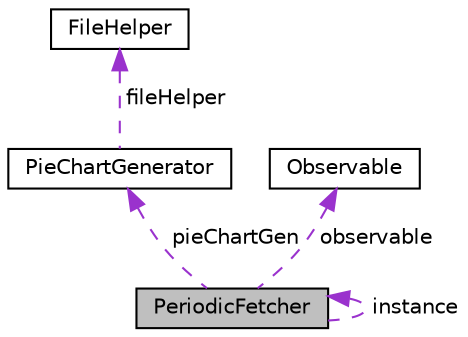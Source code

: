 digraph "PeriodicFetcher"
{
 // LATEX_PDF_SIZE
  edge [fontname="Helvetica",fontsize="10",labelfontname="Helvetica",labelfontsize="10"];
  node [fontname="Helvetica",fontsize="10",shape=record];
  Node1 [label="PeriodicFetcher",height=0.2,width=0.4,color="black", fillcolor="grey75", style="filled", fontcolor="black",tooltip="Handles periodic data fetching, processing, and notifying Observables."];
  Node2 -> Node1 [dir="back",color="darkorchid3",fontsize="10",style="dashed",label=" pieChartGen" ,fontname="Helvetica"];
  Node2 [label="PieChartGenerator",height=0.2,width=0.4,color="black", fillcolor="white", style="filled",URL="$classPieChartGenerator.html",tooltip="Class responsible for generating pie charts."];
  Node3 -> Node2 [dir="back",color="darkorchid3",fontsize="10",style="dashed",label=" fileHelper" ,fontname="Helvetica"];
  Node3 [label="FileHelper",height=0.2,width=0.4,color="black", fillcolor="white", style="filled",URL="$classFileHelper.html",tooltip="Utility class for file and directory management."];
  Node4 -> Node1 [dir="back",color="darkorchid3",fontsize="10",style="dashed",label=" observable" ,fontname="Helvetica"];
  Node4 [label="Observable",height=0.2,width=0.4,color="black", fillcolor="white", style="filled",URL="$classObservable.html",tooltip="Represents the subject (or observable) in the Observer design pattern."];
  Node1 -> Node1 [dir="back",color="darkorchid3",fontsize="10",style="dashed",label=" instance" ,fontname="Helvetica"];
}
